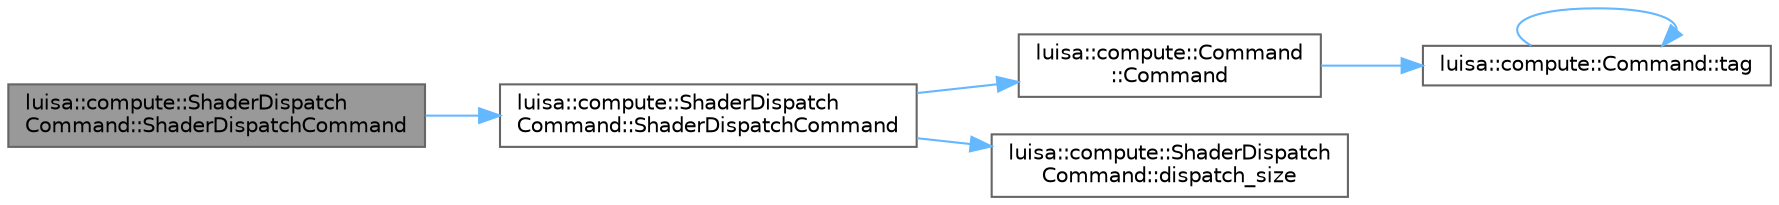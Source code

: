 digraph "luisa::compute::ShaderDispatchCommand::ShaderDispatchCommand"
{
 // LATEX_PDF_SIZE
  bgcolor="transparent";
  edge [fontname=Helvetica,fontsize=10,labelfontname=Helvetica,labelfontsize=10];
  node [fontname=Helvetica,fontsize=10,shape=box,height=0.2,width=0.4];
  rankdir="LR";
  Node1 [id="Node000001",label="luisa::compute::ShaderDispatch\lCommand::ShaderDispatchCommand",height=0.2,width=0.4,color="gray40", fillcolor="grey60", style="filled", fontcolor="black",tooltip=" "];
  Node1 -> Node2 [id="edge6_Node000001_Node000002",color="steelblue1",style="solid",tooltip=" "];
  Node2 [id="Node000002",label="luisa::compute::ShaderDispatch\lCommand::ShaderDispatchCommand",height=0.2,width=0.4,color="grey40", fillcolor="white", style="filled",URL="$classluisa_1_1compute_1_1_shader_dispatch_command.html#a1bb132af7dbf4932791cb25691110789",tooltip=" "];
  Node2 -> Node3 [id="edge7_Node000002_Node000003",color="steelblue1",style="solid",tooltip=" "];
  Node3 [id="Node000003",label="luisa::compute::Command\l::Command",height=0.2,width=0.4,color="grey40", fillcolor="white", style="filled",URL="$classluisa_1_1compute_1_1_command.html#a5e3352338fbe2300dbde316632484f56",tooltip=" "];
  Node3 -> Node4 [id="edge8_Node000003_Node000004",color="steelblue1",style="solid",tooltip=" "];
  Node4 [id="Node000004",label="luisa::compute::Command::tag",height=0.2,width=0.4,color="grey40", fillcolor="white", style="filled",URL="$classluisa_1_1compute_1_1_command.html#af5d6279e53fdc5a6bb50b95d7f0591ba",tooltip=" "];
  Node4 -> Node4 [id="edge9_Node000004_Node000004",color="steelblue1",style="solid",tooltip=" "];
  Node2 -> Node5 [id="edge10_Node000002_Node000005",color="steelblue1",style="solid",tooltip=" "];
  Node5 [id="Node000005",label="luisa::compute::ShaderDispatch\lCommand::dispatch_size",height=0.2,width=0.4,color="grey40", fillcolor="white", style="filled",URL="$classluisa_1_1compute_1_1_shader_dispatch_command.html#a7043bac84a4b68a1f272ac2cf511f322",tooltip=" "];
}
